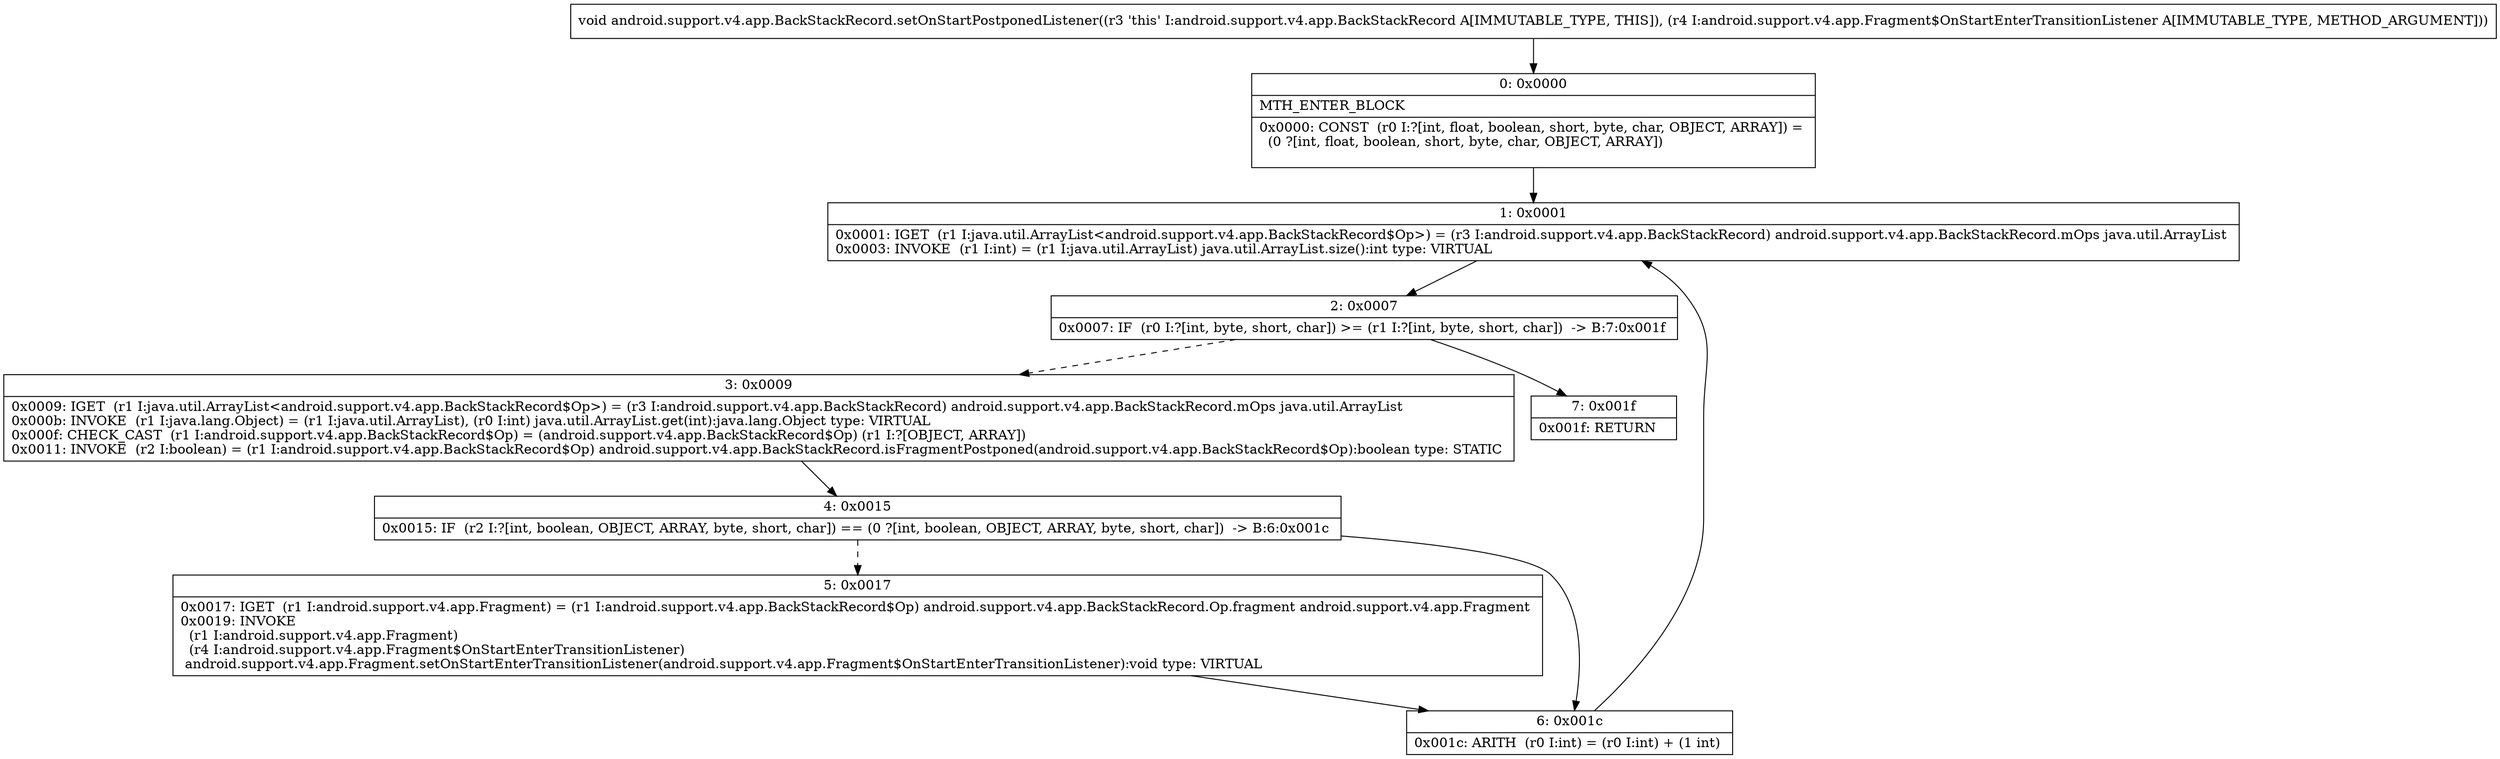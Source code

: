 digraph "CFG forandroid.support.v4.app.BackStackRecord.setOnStartPostponedListener(Landroid\/support\/v4\/app\/Fragment$OnStartEnterTransitionListener;)V" {
Node_0 [shape=record,label="{0\:\ 0x0000|MTH_ENTER_BLOCK\l|0x0000: CONST  (r0 I:?[int, float, boolean, short, byte, char, OBJECT, ARRAY]) = \l  (0 ?[int, float, boolean, short, byte, char, OBJECT, ARRAY])\l \l}"];
Node_1 [shape=record,label="{1\:\ 0x0001|0x0001: IGET  (r1 I:java.util.ArrayList\<android.support.v4.app.BackStackRecord$Op\>) = (r3 I:android.support.v4.app.BackStackRecord) android.support.v4.app.BackStackRecord.mOps java.util.ArrayList \l0x0003: INVOKE  (r1 I:int) = (r1 I:java.util.ArrayList) java.util.ArrayList.size():int type: VIRTUAL \l}"];
Node_2 [shape=record,label="{2\:\ 0x0007|0x0007: IF  (r0 I:?[int, byte, short, char]) \>= (r1 I:?[int, byte, short, char])  \-\> B:7:0x001f \l}"];
Node_3 [shape=record,label="{3\:\ 0x0009|0x0009: IGET  (r1 I:java.util.ArrayList\<android.support.v4.app.BackStackRecord$Op\>) = (r3 I:android.support.v4.app.BackStackRecord) android.support.v4.app.BackStackRecord.mOps java.util.ArrayList \l0x000b: INVOKE  (r1 I:java.lang.Object) = (r1 I:java.util.ArrayList), (r0 I:int) java.util.ArrayList.get(int):java.lang.Object type: VIRTUAL \l0x000f: CHECK_CAST  (r1 I:android.support.v4.app.BackStackRecord$Op) = (android.support.v4.app.BackStackRecord$Op) (r1 I:?[OBJECT, ARRAY]) \l0x0011: INVOKE  (r2 I:boolean) = (r1 I:android.support.v4.app.BackStackRecord$Op) android.support.v4.app.BackStackRecord.isFragmentPostponed(android.support.v4.app.BackStackRecord$Op):boolean type: STATIC \l}"];
Node_4 [shape=record,label="{4\:\ 0x0015|0x0015: IF  (r2 I:?[int, boolean, OBJECT, ARRAY, byte, short, char]) == (0 ?[int, boolean, OBJECT, ARRAY, byte, short, char])  \-\> B:6:0x001c \l}"];
Node_5 [shape=record,label="{5\:\ 0x0017|0x0017: IGET  (r1 I:android.support.v4.app.Fragment) = (r1 I:android.support.v4.app.BackStackRecord$Op) android.support.v4.app.BackStackRecord.Op.fragment android.support.v4.app.Fragment \l0x0019: INVOKE  \l  (r1 I:android.support.v4.app.Fragment)\l  (r4 I:android.support.v4.app.Fragment$OnStartEnterTransitionListener)\l android.support.v4.app.Fragment.setOnStartEnterTransitionListener(android.support.v4.app.Fragment$OnStartEnterTransitionListener):void type: VIRTUAL \l}"];
Node_6 [shape=record,label="{6\:\ 0x001c|0x001c: ARITH  (r0 I:int) = (r0 I:int) + (1 int) \l}"];
Node_7 [shape=record,label="{7\:\ 0x001f|0x001f: RETURN   \l}"];
MethodNode[shape=record,label="{void android.support.v4.app.BackStackRecord.setOnStartPostponedListener((r3 'this' I:android.support.v4.app.BackStackRecord A[IMMUTABLE_TYPE, THIS]), (r4 I:android.support.v4.app.Fragment$OnStartEnterTransitionListener A[IMMUTABLE_TYPE, METHOD_ARGUMENT])) }"];
MethodNode -> Node_0;
Node_0 -> Node_1;
Node_1 -> Node_2;
Node_2 -> Node_3[style=dashed];
Node_2 -> Node_7;
Node_3 -> Node_4;
Node_4 -> Node_5[style=dashed];
Node_4 -> Node_6;
Node_5 -> Node_6;
Node_6 -> Node_1;
}

